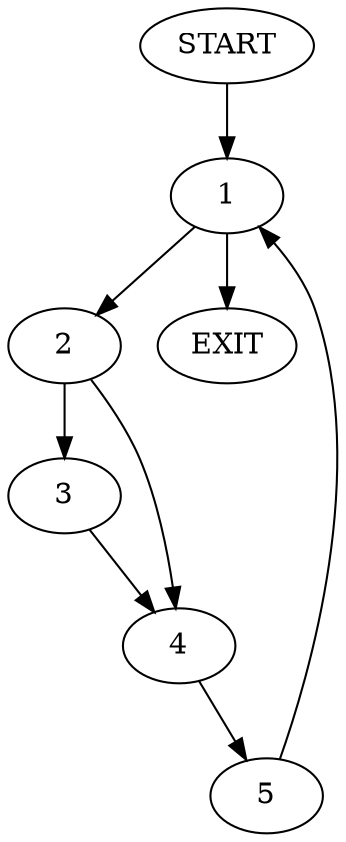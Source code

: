 digraph { 
0 [label="START"];
1;
2;
3;
4;
5;
6[label="EXIT"];
0 -> 1;
1 -> 2;
1 -> 6;
2 -> 3;
2 -> 4;
3 -> 4;
4 -> 5;
5 -> 1;
}